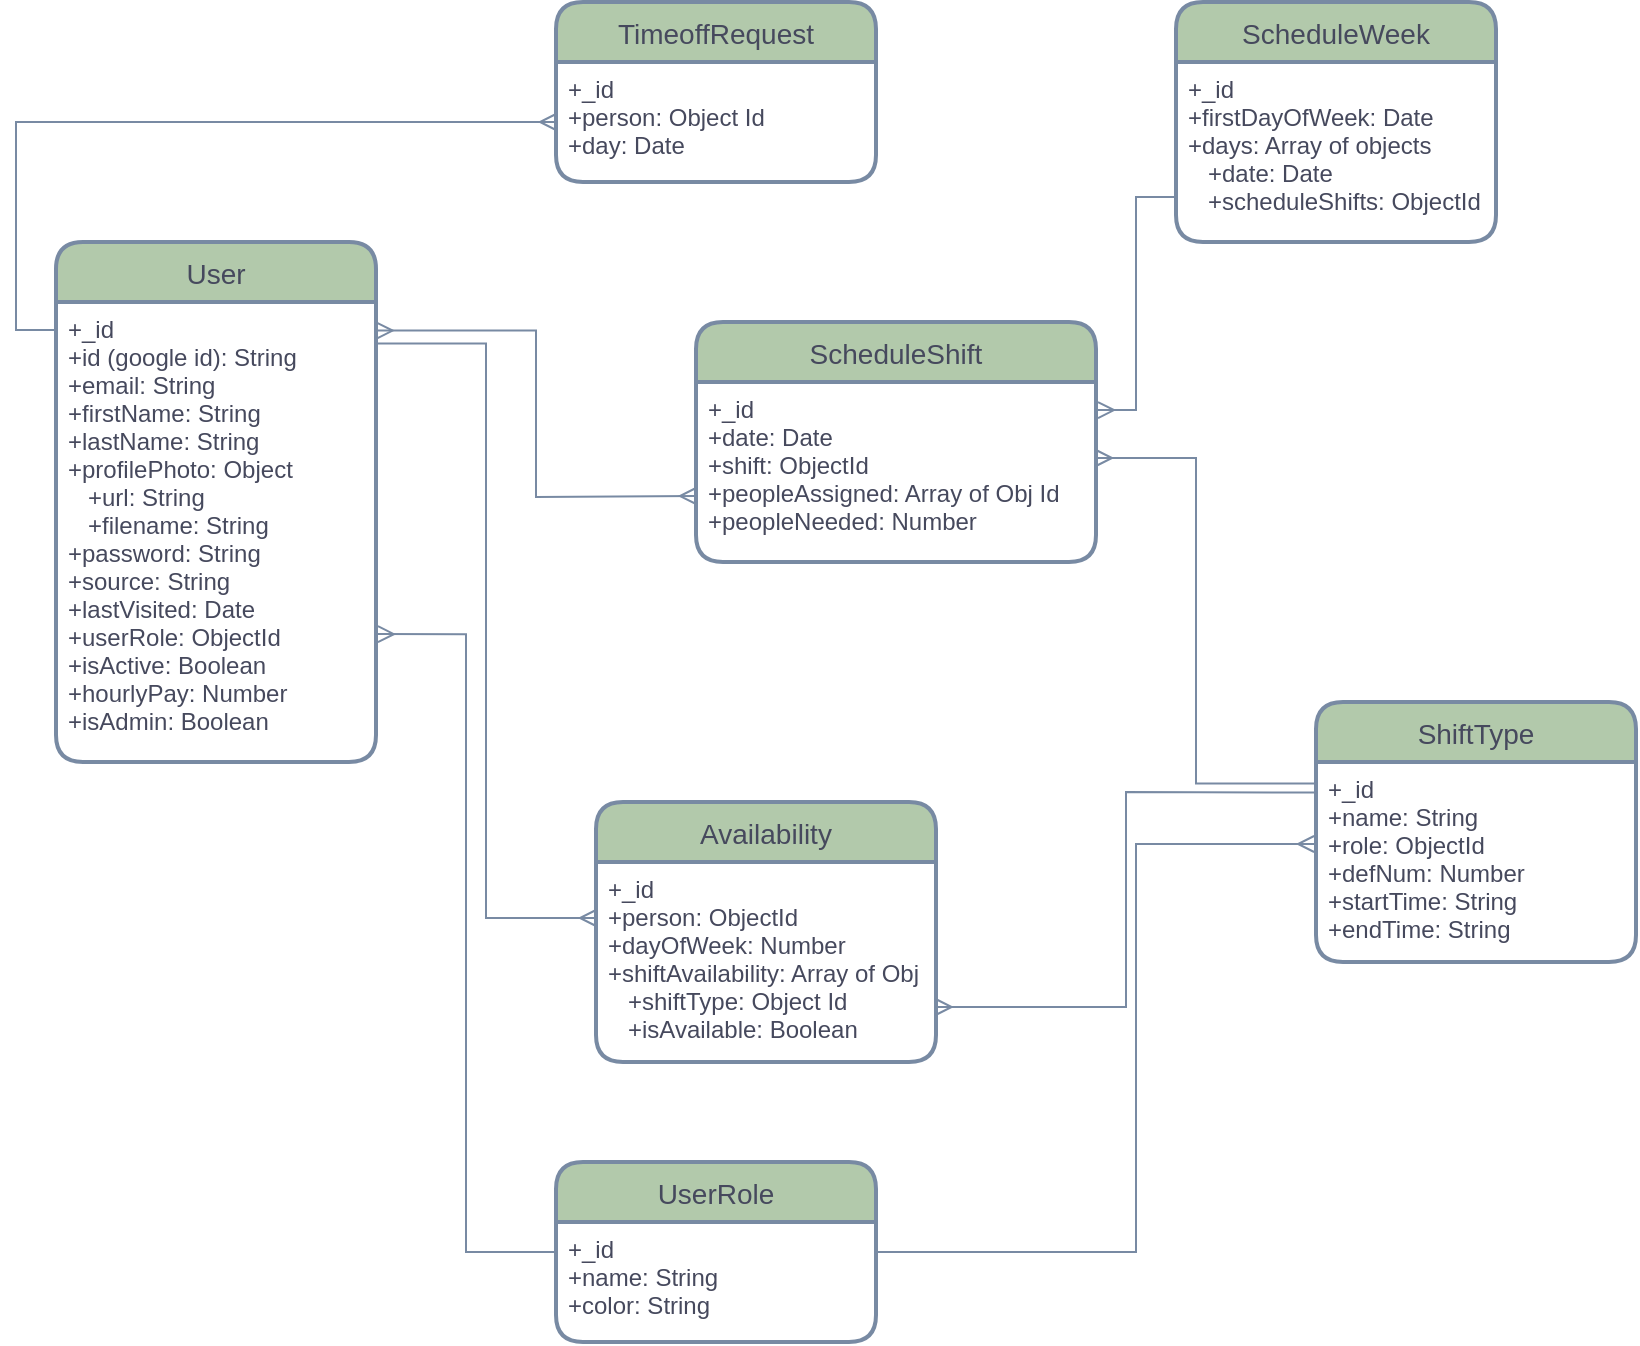 <mxfile version="15.4.1" type="device"><diagram id="R2lEEEUBdFMjLlhIrx00" name="Page-1"><mxGraphModel dx="1380" dy="762" grid="1" gridSize="10" guides="1" tooltips="1" connect="1" arrows="1" fold="1" page="1" pageScale="1" pageWidth="850" pageHeight="1100" math="0" shadow="0" extFonts="Permanent Marker^https://fonts.googleapis.com/css?family=Permanent+Marker"><root><mxCell id="0"/><mxCell id="1" parent="0"/><mxCell id="jvi0qWF2EqoI-ZT8G8gE-1" value="User" style="swimlane;childLayout=stackLayout;horizontal=1;startSize=30;horizontalStack=0;rounded=1;fontSize=14;fontStyle=0;strokeWidth=2;resizeParent=0;resizeLast=1;shadow=0;dashed=0;align=center;fillColor=#B2C9AB;strokeColor=#788AA3;fontColor=#46495D;" vertex="1" parent="1"><mxGeometry x="37" y="170" width="160" height="260" as="geometry"/></mxCell><mxCell id="jvi0qWF2EqoI-ZT8G8gE-2" value="+_id&#10;+id (google id): String&#10;+email: String&#10;+firstName: String&#10;+lastName: String&#10;+profilePhoto: Object&#10;   +url: String&#10;   +filename: String&#10;+password: String&#10;+source: String&#10;+lastVisited: Date&#10;+userRole: ObjectId&#10;+isActive: Boolean&#10;+hourlyPay: Number&#10;+isAdmin: Boolean&#10;" style="align=left;strokeColor=none;fillColor=none;spacingLeft=4;fontSize=12;verticalAlign=top;resizable=0;rotatable=0;part=1;fontColor=#46495D;" vertex="1" parent="jvi0qWF2EqoI-ZT8G8gE-1"><mxGeometry y="30" width="160" height="230" as="geometry"/></mxCell><mxCell id="jvi0qWF2EqoI-ZT8G8gE-5" value="UserRole" style="swimlane;childLayout=stackLayout;horizontal=1;startSize=30;horizontalStack=0;rounded=1;fontSize=14;fontStyle=0;strokeWidth=2;resizeParent=0;resizeLast=1;shadow=0;dashed=0;align=center;fillColor=#B2C9AB;strokeColor=#788AA3;fontColor=#46495D;" vertex="1" parent="1"><mxGeometry x="287" y="630" width="160" height="90" as="geometry"/></mxCell><mxCell id="jvi0qWF2EqoI-ZT8G8gE-6" value="+_id&#10;+name: String&#10;+color: String" style="align=left;strokeColor=none;fillColor=none;spacingLeft=4;fontSize=12;verticalAlign=top;resizable=0;rotatable=0;part=1;fontColor=#46495D;" vertex="1" parent="jvi0qWF2EqoI-ZT8G8gE-5"><mxGeometry y="30" width="160" height="60" as="geometry"/></mxCell><mxCell id="jvi0qWF2EqoI-ZT8G8gE-9" style="edgeStyle=orthogonalEdgeStyle;rounded=0;orthogonalLoop=1;jettySize=auto;html=1;exitX=1.006;exitY=0.722;exitDx=0;exitDy=0;entryX=0;entryY=0.25;entryDx=0;entryDy=0;endArrow=none;endFill=0;startArrow=ERmany;startFill=0;exitPerimeter=0;strokeColor=#788AA3;fontColor=#46495D;" edge="1" parent="1" source="jvi0qWF2EqoI-ZT8G8gE-2" target="jvi0qWF2EqoI-ZT8G8gE-6"><mxGeometry relative="1" as="geometry"/></mxCell><mxCell id="jvi0qWF2EqoI-ZT8G8gE-36" value="TimeoffRequest" style="swimlane;childLayout=stackLayout;horizontal=1;startSize=30;horizontalStack=0;rounded=1;fontSize=14;fontStyle=0;strokeWidth=2;resizeParent=0;resizeLast=1;shadow=0;dashed=0;align=center;fillColor=#B2C9AB;strokeColor=#788AA3;fontColor=#46495D;" vertex="1" parent="1"><mxGeometry x="287" y="50" width="160" height="90" as="geometry"/></mxCell><mxCell id="jvi0qWF2EqoI-ZT8G8gE-37" value="+_id&#10;+person: Object Id&#10;+day: Date" style="align=left;strokeColor=none;fillColor=none;spacingLeft=4;fontSize=12;verticalAlign=top;resizable=0;rotatable=0;part=1;fontColor=#46495D;" vertex="1" parent="jvi0qWF2EqoI-ZT8G8gE-36"><mxGeometry y="30" width="160" height="60" as="geometry"/></mxCell><mxCell id="jvi0qWF2EqoI-ZT8G8gE-38" style="edgeStyle=orthogonalEdgeStyle;rounded=0;orthogonalLoop=1;jettySize=auto;html=1;exitX=0;exitY=0.5;exitDx=0;exitDy=0;entryX=0;entryY=0.061;entryDx=0;entryDy=0;entryPerimeter=0;startArrow=ERmany;startFill=0;endArrow=none;endFill=0;strokeColor=#788AA3;fontColor=#46495D;" edge="1" parent="1" source="jvi0qWF2EqoI-ZT8G8gE-37" target="jvi0qWF2EqoI-ZT8G8gE-2"><mxGeometry relative="1" as="geometry"/></mxCell><mxCell id="jvi0qWF2EqoI-ZT8G8gE-39" value="ShiftType" style="swimlane;childLayout=stackLayout;horizontal=1;startSize=30;horizontalStack=0;rounded=1;fontSize=14;fontStyle=0;strokeWidth=2;resizeParent=0;resizeLast=1;shadow=0;dashed=0;align=center;fillColor=#B2C9AB;strokeColor=#788AA3;fontColor=#46495D;" vertex="1" parent="1"><mxGeometry x="667" y="400" width="160" height="130" as="geometry"><mxRectangle x="340" y="330" width="90" height="30" as="alternateBounds"/></mxGeometry></mxCell><mxCell id="jvi0qWF2EqoI-ZT8G8gE-40" value="+_id&#10;+name: String&#10;+role: ObjectId&#10;+defNum: Number&#10;+startTime: String&#10;+endTime: String" style="align=left;strokeColor=none;fillColor=none;spacingLeft=4;fontSize=12;verticalAlign=top;resizable=0;rotatable=0;part=1;fontColor=#46495D;" vertex="1" parent="jvi0qWF2EqoI-ZT8G8gE-39"><mxGeometry y="30" width="160" height="100" as="geometry"/></mxCell><mxCell id="jvi0qWF2EqoI-ZT8G8gE-41" style="edgeStyle=orthogonalEdgeStyle;rounded=0;orthogonalLoop=1;jettySize=auto;html=1;exitX=-0.006;exitY=0.41;exitDx=0;exitDy=0;entryX=1;entryY=0.25;entryDx=0;entryDy=0;startArrow=ERmany;startFill=0;endArrow=none;endFill=0;exitPerimeter=0;strokeColor=#788AA3;fontColor=#46495D;" edge="1" parent="1" source="jvi0qWF2EqoI-ZT8G8gE-40" target="jvi0qWF2EqoI-ZT8G8gE-6"><mxGeometry relative="1" as="geometry"><Array as="points"><mxPoint x="577" y="471"/><mxPoint x="577" y="675"/></Array></mxGeometry></mxCell><mxCell id="jvi0qWF2EqoI-ZT8G8gE-42" value="ScheduleWeek" style="swimlane;childLayout=stackLayout;horizontal=1;startSize=30;horizontalStack=0;rounded=1;fontSize=14;fontStyle=0;strokeWidth=2;resizeParent=0;resizeLast=1;shadow=0;dashed=0;align=center;fillColor=#B2C9AB;strokeColor=#788AA3;fontColor=#46495D;" vertex="1" parent="1"><mxGeometry x="597" y="50" width="160" height="120" as="geometry"/></mxCell><mxCell id="jvi0qWF2EqoI-ZT8G8gE-43" value="+_id&#10;+firstDayOfWeek: Date&#10;+days: Array of objects&#10;   +date: Date&#10;   +scheduleShifts: ObjectId" style="align=left;strokeColor=none;fillColor=none;spacingLeft=4;fontSize=12;verticalAlign=top;resizable=0;rotatable=0;part=1;fontColor=#46495D;" vertex="1" parent="jvi0qWF2EqoI-ZT8G8gE-42"><mxGeometry y="30" width="160" height="90" as="geometry"/></mxCell><mxCell id="jvi0qWF2EqoI-ZT8G8gE-44" value="ScheduleShift" style="swimlane;childLayout=stackLayout;horizontal=1;startSize=30;horizontalStack=0;rounded=1;fontSize=14;fontStyle=0;strokeWidth=2;resizeParent=0;resizeLast=1;shadow=0;dashed=0;align=center;fillColor=#B2C9AB;strokeColor=#788AA3;fontColor=#46495D;" vertex="1" parent="1"><mxGeometry x="357" y="210" width="200" height="120" as="geometry"/></mxCell><mxCell id="jvi0qWF2EqoI-ZT8G8gE-45" value="+_id&#10;+date: Date&#10;+shift: ObjectId&#10;+peopleAssigned: Array of Obj Id&#10;+peopleNeeded: Number" style="align=left;strokeColor=none;fillColor=none;spacingLeft=4;fontSize=12;verticalAlign=top;resizable=0;rotatable=0;part=1;fontColor=#46495D;" vertex="1" parent="jvi0qWF2EqoI-ZT8G8gE-44"><mxGeometry y="30" width="200" height="90" as="geometry"/></mxCell><mxCell id="jvi0qWF2EqoI-ZT8G8gE-47" style="edgeStyle=orthogonalEdgeStyle;rounded=0;orthogonalLoop=1;jettySize=auto;html=1;entryX=-0.001;entryY=0.138;entryDx=0;entryDy=0;entryPerimeter=0;startArrow=ERmany;startFill=0;endArrow=none;endFill=0;exitX=1;exitY=0.5;exitDx=0;exitDy=0;strokeColor=#788AA3;fontColor=#46495D;" edge="1" parent="1"><mxGeometry relative="1" as="geometry"><mxPoint x="557" y="278" as="sourcePoint"/><mxPoint x="666.84" y="440.8" as="targetPoint"/><Array as="points"><mxPoint x="607" y="278"/><mxPoint x="607" y="441"/></Array></mxGeometry></mxCell><mxCell id="jvi0qWF2EqoI-ZT8G8gE-48" style="edgeStyle=orthogonalEdgeStyle;rounded=0;orthogonalLoop=1;jettySize=auto;html=1;exitX=0;exitY=0.5;exitDx=0;exitDy=0;entryX=1.002;entryY=0.062;entryDx=0;entryDy=0;entryPerimeter=0;startArrow=ERmany;startFill=0;endArrow=ERmany;endFill=0;strokeColor=#788AA3;fontColor=#46495D;" edge="1" parent="1" target="jvi0qWF2EqoI-ZT8G8gE-2"><mxGeometry relative="1" as="geometry"><mxPoint x="357" y="297" as="sourcePoint"/><mxPoint x="231" y="191.09" as="targetPoint"/></mxGeometry></mxCell><mxCell id="jvi0qWF2EqoI-ZT8G8gE-49" value="Availability" style="swimlane;childLayout=stackLayout;horizontal=1;startSize=30;horizontalStack=0;rounded=1;fontSize=14;fontStyle=0;strokeWidth=2;resizeParent=0;resizeLast=1;shadow=0;dashed=0;align=center;fillColor=#B2C9AB;strokeColor=#788AA3;fontColor=#46495D;" vertex="1" parent="1"><mxGeometry x="307" y="450" width="170" height="130" as="geometry"/></mxCell><mxCell id="jvi0qWF2EqoI-ZT8G8gE-50" value="+_id&#10;+person: ObjectId&#10;+dayOfWeek: Number&#10;+shiftAvailability: Array of Obj&#10;   +shiftType: Object Id&#10;   +isAvailable: Boolean" style="align=left;strokeColor=none;fillColor=none;spacingLeft=4;fontSize=12;verticalAlign=top;resizable=0;rotatable=0;part=1;fontColor=#46495D;" vertex="1" parent="jvi0qWF2EqoI-ZT8G8gE-49"><mxGeometry y="30" width="170" height="100" as="geometry"/></mxCell><mxCell id="jvi0qWF2EqoI-ZT8G8gE-51" style="edgeStyle=orthogonalEdgeStyle;rounded=0;orthogonalLoop=1;jettySize=auto;html=1;startArrow=none;startFill=0;endArrow=ERmany;endFill=0;exitX=0.006;exitY=0.152;exitDx=0;exitDy=0;exitPerimeter=0;entryX=0.999;entryY=0.725;entryDx=0;entryDy=0;entryPerimeter=0;strokeColor=#788AA3;fontColor=#46495D;" edge="1" parent="1" source="jvi0qWF2EqoI-ZT8G8gE-40" target="jvi0qWF2EqoI-ZT8G8gE-50"><mxGeometry relative="1" as="geometry"><mxPoint x="647" y="460" as="sourcePoint"/><mxPoint x="477" y="551" as="targetPoint"/><Array as="points"><mxPoint x="647" y="445"/><mxPoint x="572" y="445"/><mxPoint x="572" y="553"/></Array></mxGeometry></mxCell><mxCell id="jvi0qWF2EqoI-ZT8G8gE-53" style="edgeStyle=orthogonalEdgeStyle;rounded=0;orthogonalLoop=1;jettySize=auto;html=1;entryX=0;entryY=0.25;entryDx=0;entryDy=0;startArrow=none;startFill=0;endArrow=ERmany;endFill=0;exitX=1.001;exitY=0.09;exitDx=0;exitDy=0;exitPerimeter=0;strokeColor=#788AA3;fontColor=#46495D;" edge="1" parent="1" source="jvi0qWF2EqoI-ZT8G8gE-2"><mxGeometry relative="1" as="geometry"><mxPoint x="198.12" y="229.22" as="sourcePoint"/><mxPoint x="307" y="508" as="targetPoint"/><Array as="points"><mxPoint x="252" y="221"/><mxPoint x="252" y="508"/></Array></mxGeometry></mxCell><mxCell id="jvi0qWF2EqoI-ZT8G8gE-54" style="edgeStyle=orthogonalEdgeStyle;rounded=0;orthogonalLoop=1;jettySize=auto;html=1;exitX=0;exitY=0.75;exitDx=0;exitDy=0;entryX=1.005;entryY=0.156;entryDx=0;entryDy=0;entryPerimeter=0;startArrow=none;startFill=0;endArrow=ERmany;endFill=0;strokeColor=#788AA3;fontColor=#46495D;" edge="1" parent="1" source="jvi0qWF2EqoI-ZT8G8gE-43" target="jvi0qWF2EqoI-ZT8G8gE-45"><mxGeometry relative="1" as="geometry"/></mxCell></root></mxGraphModel></diagram></mxfile>